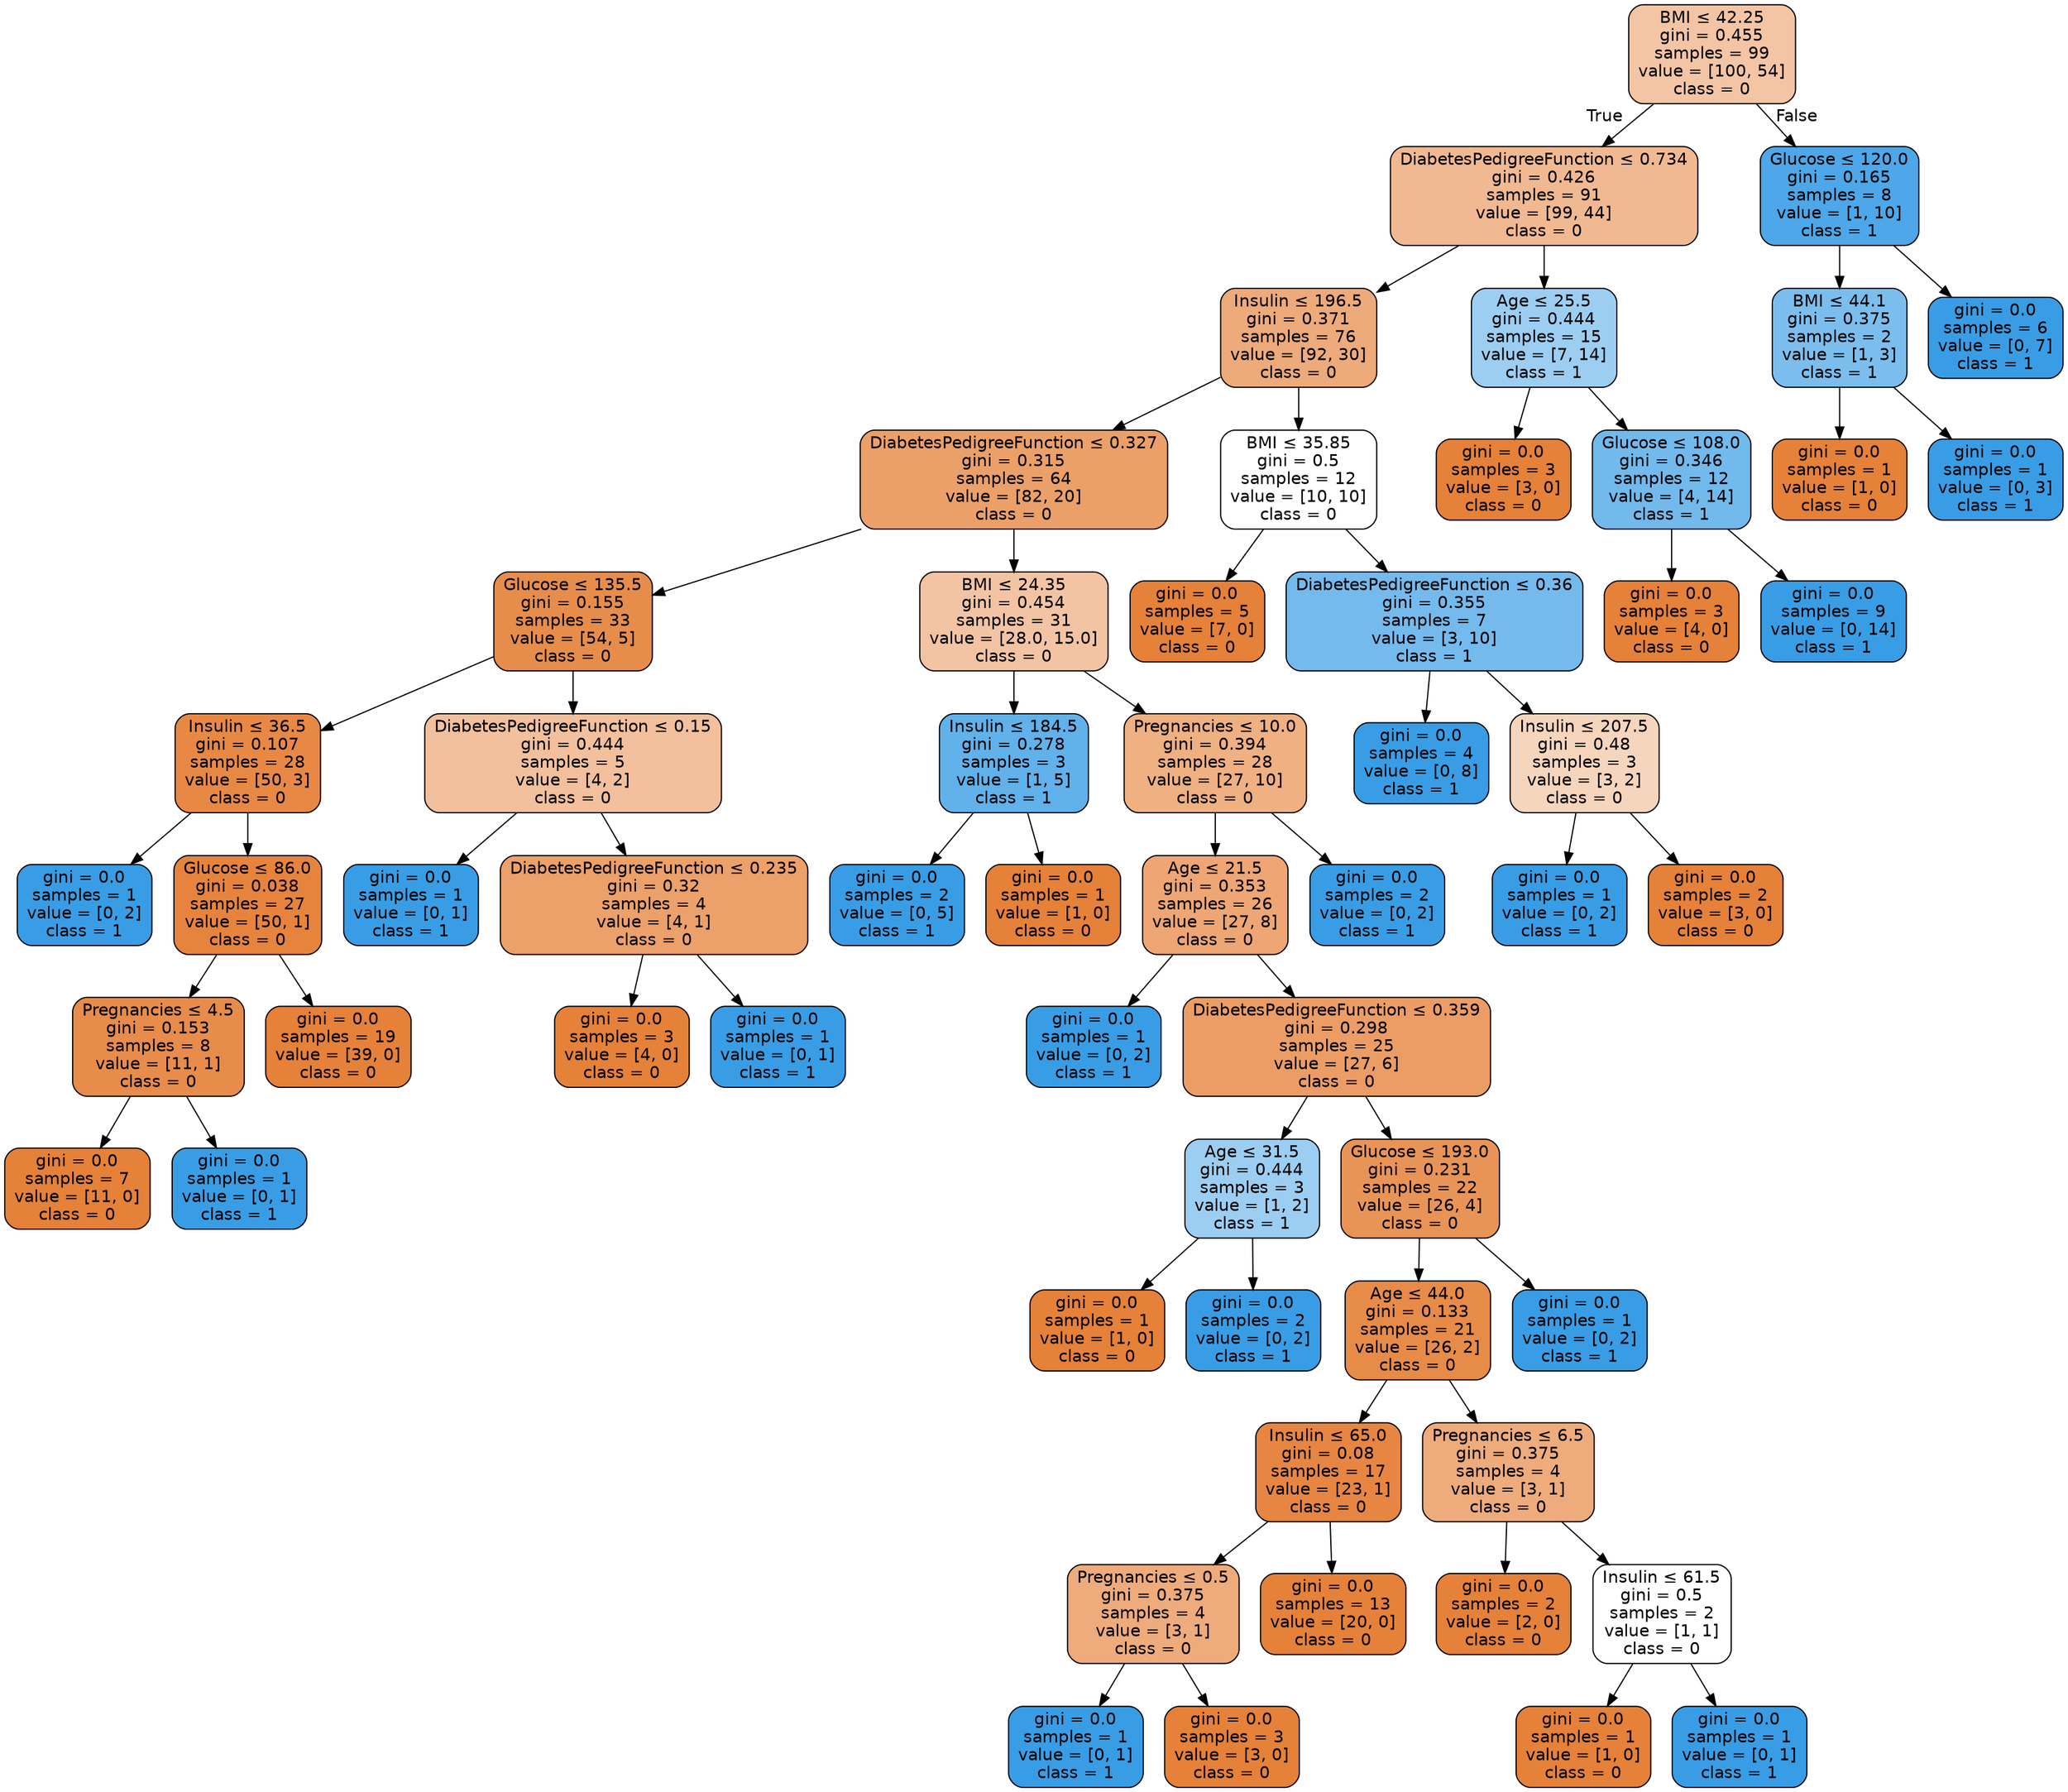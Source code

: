 digraph Tree {
node [shape=box, style="filled, rounded", color="black", fontname="helvetica"] ;
edge [fontname="helvetica"] ;
0 [label=<BMI &le; 42.25<br/>gini = 0.455<br/>samples = 99<br/>value = [100, 54]<br/>class = 0>, fillcolor="#f3c5a4"] ;
1 [label=<DiabetesPedigreeFunction &le; 0.734<br/>gini = 0.426<br/>samples = 91<br/>value = [99, 44]<br/>class = 0>, fillcolor="#f1b991"] ;
0 -> 1 [labeldistance=2.5, labelangle=45, headlabel="True"] ;
2 [label=<Insulin &le; 196.5<br/>gini = 0.371<br/>samples = 76<br/>value = [92, 30]<br/>class = 0>, fillcolor="#edaa7a"] ;
1 -> 2 ;
3 [label=<DiabetesPedigreeFunction &le; 0.327<br/>gini = 0.315<br/>samples = 64<br/>value = [82, 20]<br/>class = 0>, fillcolor="#eba069"] ;
2 -> 3 ;
4 [label=<Glucose &le; 135.5<br/>gini = 0.155<br/>samples = 33<br/>value = [54, 5]<br/>class = 0>, fillcolor="#e78d4b"] ;
3 -> 4 ;
5 [label=<Insulin &le; 36.5<br/>gini = 0.107<br/>samples = 28<br/>value = [50, 3]<br/>class = 0>, fillcolor="#e78945"] ;
4 -> 5 ;
6 [label=<gini = 0.0<br/>samples = 1<br/>value = [0, 2]<br/>class = 1>, fillcolor="#399de5"] ;
5 -> 6 ;
7 [label=<Glucose &le; 86.0<br/>gini = 0.038<br/>samples = 27<br/>value = [50, 1]<br/>class = 0>, fillcolor="#e6843d"] ;
5 -> 7 ;
8 [label=<Pregnancies &le; 4.5<br/>gini = 0.153<br/>samples = 8<br/>value = [11, 1]<br/>class = 0>, fillcolor="#e78c4b"] ;
7 -> 8 ;
9 [label=<gini = 0.0<br/>samples = 7<br/>value = [11, 0]<br/>class = 0>, fillcolor="#e58139"] ;
8 -> 9 ;
10 [label=<gini = 0.0<br/>samples = 1<br/>value = [0, 1]<br/>class = 1>, fillcolor="#399de5"] ;
8 -> 10 ;
11 [label=<gini = 0.0<br/>samples = 19<br/>value = [39, 0]<br/>class = 0>, fillcolor="#e58139"] ;
7 -> 11 ;
12 [label=<DiabetesPedigreeFunction &le; 0.15<br/>gini = 0.444<br/>samples = 5<br/>value = [4, 2]<br/>class = 0>, fillcolor="#f2c09c"] ;
4 -> 12 ;
13 [label=<gini = 0.0<br/>samples = 1<br/>value = [0, 1]<br/>class = 1>, fillcolor="#399de5"] ;
12 -> 13 ;
14 [label=<DiabetesPedigreeFunction &le; 0.235<br/>gini = 0.32<br/>samples = 4<br/>value = [4, 1]<br/>class = 0>, fillcolor="#eca06a"] ;
12 -> 14 ;
15 [label=<gini = 0.0<br/>samples = 3<br/>value = [4, 0]<br/>class = 0>, fillcolor="#e58139"] ;
14 -> 15 ;
16 [label=<gini = 0.0<br/>samples = 1<br/>value = [0, 1]<br/>class = 1>, fillcolor="#399de5"] ;
14 -> 16 ;
17 [label=<BMI &le; 24.35<br/>gini = 0.454<br/>samples = 31<br/>value = [28.0, 15.0]<br/>class = 0>, fillcolor="#f3c4a3"] ;
3 -> 17 ;
18 [label=<Insulin &le; 184.5<br/>gini = 0.278<br/>samples = 3<br/>value = [1, 5]<br/>class = 1>, fillcolor="#61b1ea"] ;
17 -> 18 ;
19 [label=<gini = 0.0<br/>samples = 2<br/>value = [0, 5]<br/>class = 1>, fillcolor="#399de5"] ;
18 -> 19 ;
20 [label=<gini = 0.0<br/>samples = 1<br/>value = [1, 0]<br/>class = 0>, fillcolor="#e58139"] ;
18 -> 20 ;
21 [label=<Pregnancies &le; 10.0<br/>gini = 0.394<br/>samples = 28<br/>value = [27, 10]<br/>class = 0>, fillcolor="#efb082"] ;
17 -> 21 ;
22 [label=<Age &le; 21.5<br/>gini = 0.353<br/>samples = 26<br/>value = [27, 8]<br/>class = 0>, fillcolor="#eda674"] ;
21 -> 22 ;
23 [label=<gini = 0.0<br/>samples = 1<br/>value = [0, 2]<br/>class = 1>, fillcolor="#399de5"] ;
22 -> 23 ;
24 [label=<DiabetesPedigreeFunction &le; 0.359<br/>gini = 0.298<br/>samples = 25<br/>value = [27, 6]<br/>class = 0>, fillcolor="#eb9d65"] ;
22 -> 24 ;
25 [label=<Age &le; 31.5<br/>gini = 0.444<br/>samples = 3<br/>value = [1, 2]<br/>class = 1>, fillcolor="#9ccef2"] ;
24 -> 25 ;
26 [label=<gini = 0.0<br/>samples = 1<br/>value = [1, 0]<br/>class = 0>, fillcolor="#e58139"] ;
25 -> 26 ;
27 [label=<gini = 0.0<br/>samples = 2<br/>value = [0, 2]<br/>class = 1>, fillcolor="#399de5"] ;
25 -> 27 ;
28 [label=<Glucose &le; 193.0<br/>gini = 0.231<br/>samples = 22<br/>value = [26, 4]<br/>class = 0>, fillcolor="#e99457"] ;
24 -> 28 ;
29 [label=<Age &le; 44.0<br/>gini = 0.133<br/>samples = 21<br/>value = [26, 2]<br/>class = 0>, fillcolor="#e78b48"] ;
28 -> 29 ;
30 [label=<Insulin &le; 65.0<br/>gini = 0.08<br/>samples = 17<br/>value = [23, 1]<br/>class = 0>, fillcolor="#e68642"] ;
29 -> 30 ;
31 [label=<Pregnancies &le; 0.5<br/>gini = 0.375<br/>samples = 4<br/>value = [3, 1]<br/>class = 0>, fillcolor="#eeab7b"] ;
30 -> 31 ;
32 [label=<gini = 0.0<br/>samples = 1<br/>value = [0, 1]<br/>class = 1>, fillcolor="#399de5"] ;
31 -> 32 ;
33 [label=<gini = 0.0<br/>samples = 3<br/>value = [3, 0]<br/>class = 0>, fillcolor="#e58139"] ;
31 -> 33 ;
34 [label=<gini = 0.0<br/>samples = 13<br/>value = [20, 0]<br/>class = 0>, fillcolor="#e58139"] ;
30 -> 34 ;
35 [label=<Pregnancies &le; 6.5<br/>gini = 0.375<br/>samples = 4<br/>value = [3, 1]<br/>class = 0>, fillcolor="#eeab7b"] ;
29 -> 35 ;
36 [label=<gini = 0.0<br/>samples = 2<br/>value = [2, 0]<br/>class = 0>, fillcolor="#e58139"] ;
35 -> 36 ;
37 [label=<Insulin &le; 61.5<br/>gini = 0.5<br/>samples = 2<br/>value = [1, 1]<br/>class = 0>, fillcolor="#ffffff"] ;
35 -> 37 ;
38 [label=<gini = 0.0<br/>samples = 1<br/>value = [1, 0]<br/>class = 0>, fillcolor="#e58139"] ;
37 -> 38 ;
39 [label=<gini = 0.0<br/>samples = 1<br/>value = [0, 1]<br/>class = 1>, fillcolor="#399de5"] ;
37 -> 39 ;
40 [label=<gini = 0.0<br/>samples = 1<br/>value = [0, 2]<br/>class = 1>, fillcolor="#399de5"] ;
28 -> 40 ;
41 [label=<gini = 0.0<br/>samples = 2<br/>value = [0, 2]<br/>class = 1>, fillcolor="#399de5"] ;
21 -> 41 ;
42 [label=<BMI &le; 35.85<br/>gini = 0.5<br/>samples = 12<br/>value = [10, 10]<br/>class = 0>, fillcolor="#ffffff"] ;
2 -> 42 ;
43 [label=<gini = 0.0<br/>samples = 5<br/>value = [7, 0]<br/>class = 0>, fillcolor="#e58139"] ;
42 -> 43 ;
44 [label=<DiabetesPedigreeFunction &le; 0.36<br/>gini = 0.355<br/>samples = 7<br/>value = [3, 10]<br/>class = 1>, fillcolor="#74baed"] ;
42 -> 44 ;
45 [label=<gini = 0.0<br/>samples = 4<br/>value = [0, 8]<br/>class = 1>, fillcolor="#399de5"] ;
44 -> 45 ;
46 [label=<Insulin &le; 207.5<br/>gini = 0.48<br/>samples = 3<br/>value = [3, 2]<br/>class = 0>, fillcolor="#f6d5bd"] ;
44 -> 46 ;
47 [label=<gini = 0.0<br/>samples = 1<br/>value = [0, 2]<br/>class = 1>, fillcolor="#399de5"] ;
46 -> 47 ;
48 [label=<gini = 0.0<br/>samples = 2<br/>value = [3, 0]<br/>class = 0>, fillcolor="#e58139"] ;
46 -> 48 ;
49 [label=<Age &le; 25.5<br/>gini = 0.444<br/>samples = 15<br/>value = [7, 14]<br/>class = 1>, fillcolor="#9ccef2"] ;
1 -> 49 ;
50 [label=<gini = 0.0<br/>samples = 3<br/>value = [3, 0]<br/>class = 0>, fillcolor="#e58139"] ;
49 -> 50 ;
51 [label=<Glucose &le; 108.0<br/>gini = 0.346<br/>samples = 12<br/>value = [4, 14]<br/>class = 1>, fillcolor="#72b9ec"] ;
49 -> 51 ;
52 [label=<gini = 0.0<br/>samples = 3<br/>value = [4, 0]<br/>class = 0>, fillcolor="#e58139"] ;
51 -> 52 ;
53 [label=<gini = 0.0<br/>samples = 9<br/>value = [0, 14]<br/>class = 1>, fillcolor="#399de5"] ;
51 -> 53 ;
54 [label=<Glucose &le; 120.0<br/>gini = 0.165<br/>samples = 8<br/>value = [1, 10]<br/>class = 1>, fillcolor="#4da7e8"] ;
0 -> 54 [labeldistance=2.5, labelangle=-45, headlabel="False"] ;
55 [label=<BMI &le; 44.1<br/>gini = 0.375<br/>samples = 2<br/>value = [1, 3]<br/>class = 1>, fillcolor="#7bbeee"] ;
54 -> 55 ;
56 [label=<gini = 0.0<br/>samples = 1<br/>value = [1, 0]<br/>class = 0>, fillcolor="#e58139"] ;
55 -> 56 ;
57 [label=<gini = 0.0<br/>samples = 1<br/>value = [0, 3]<br/>class = 1>, fillcolor="#399de5"] ;
55 -> 57 ;
58 [label=<gini = 0.0<br/>samples = 6<br/>value = [0, 7]<br/>class = 1>, fillcolor="#399de5"] ;
54 -> 58 ;
}